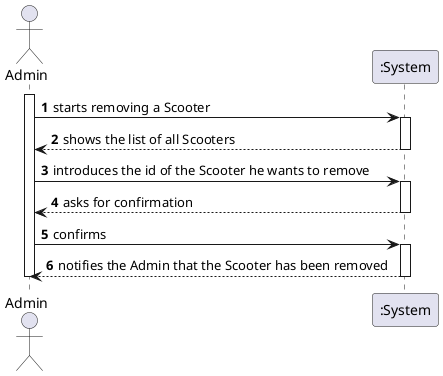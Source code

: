 @startuml
autonumber
actor "Admin" as ADM
participant ":System" as STM
activate ADM
ADM-> STM :starts removing a Scooter
activate STM
STM --> ADM :shows the list of all Scooters
deactivate STM
ADM -> STM : introduces the id of the Scooter he wants to remove
activate STM
STM --> ADM :asks for confirmation
deactivate STM
ADM -> STM : confirms
activate STM
STM --> ADM : notifies the Admin that the Scooter has been removed
deactivate STM

deactivate ADM
@enduml
